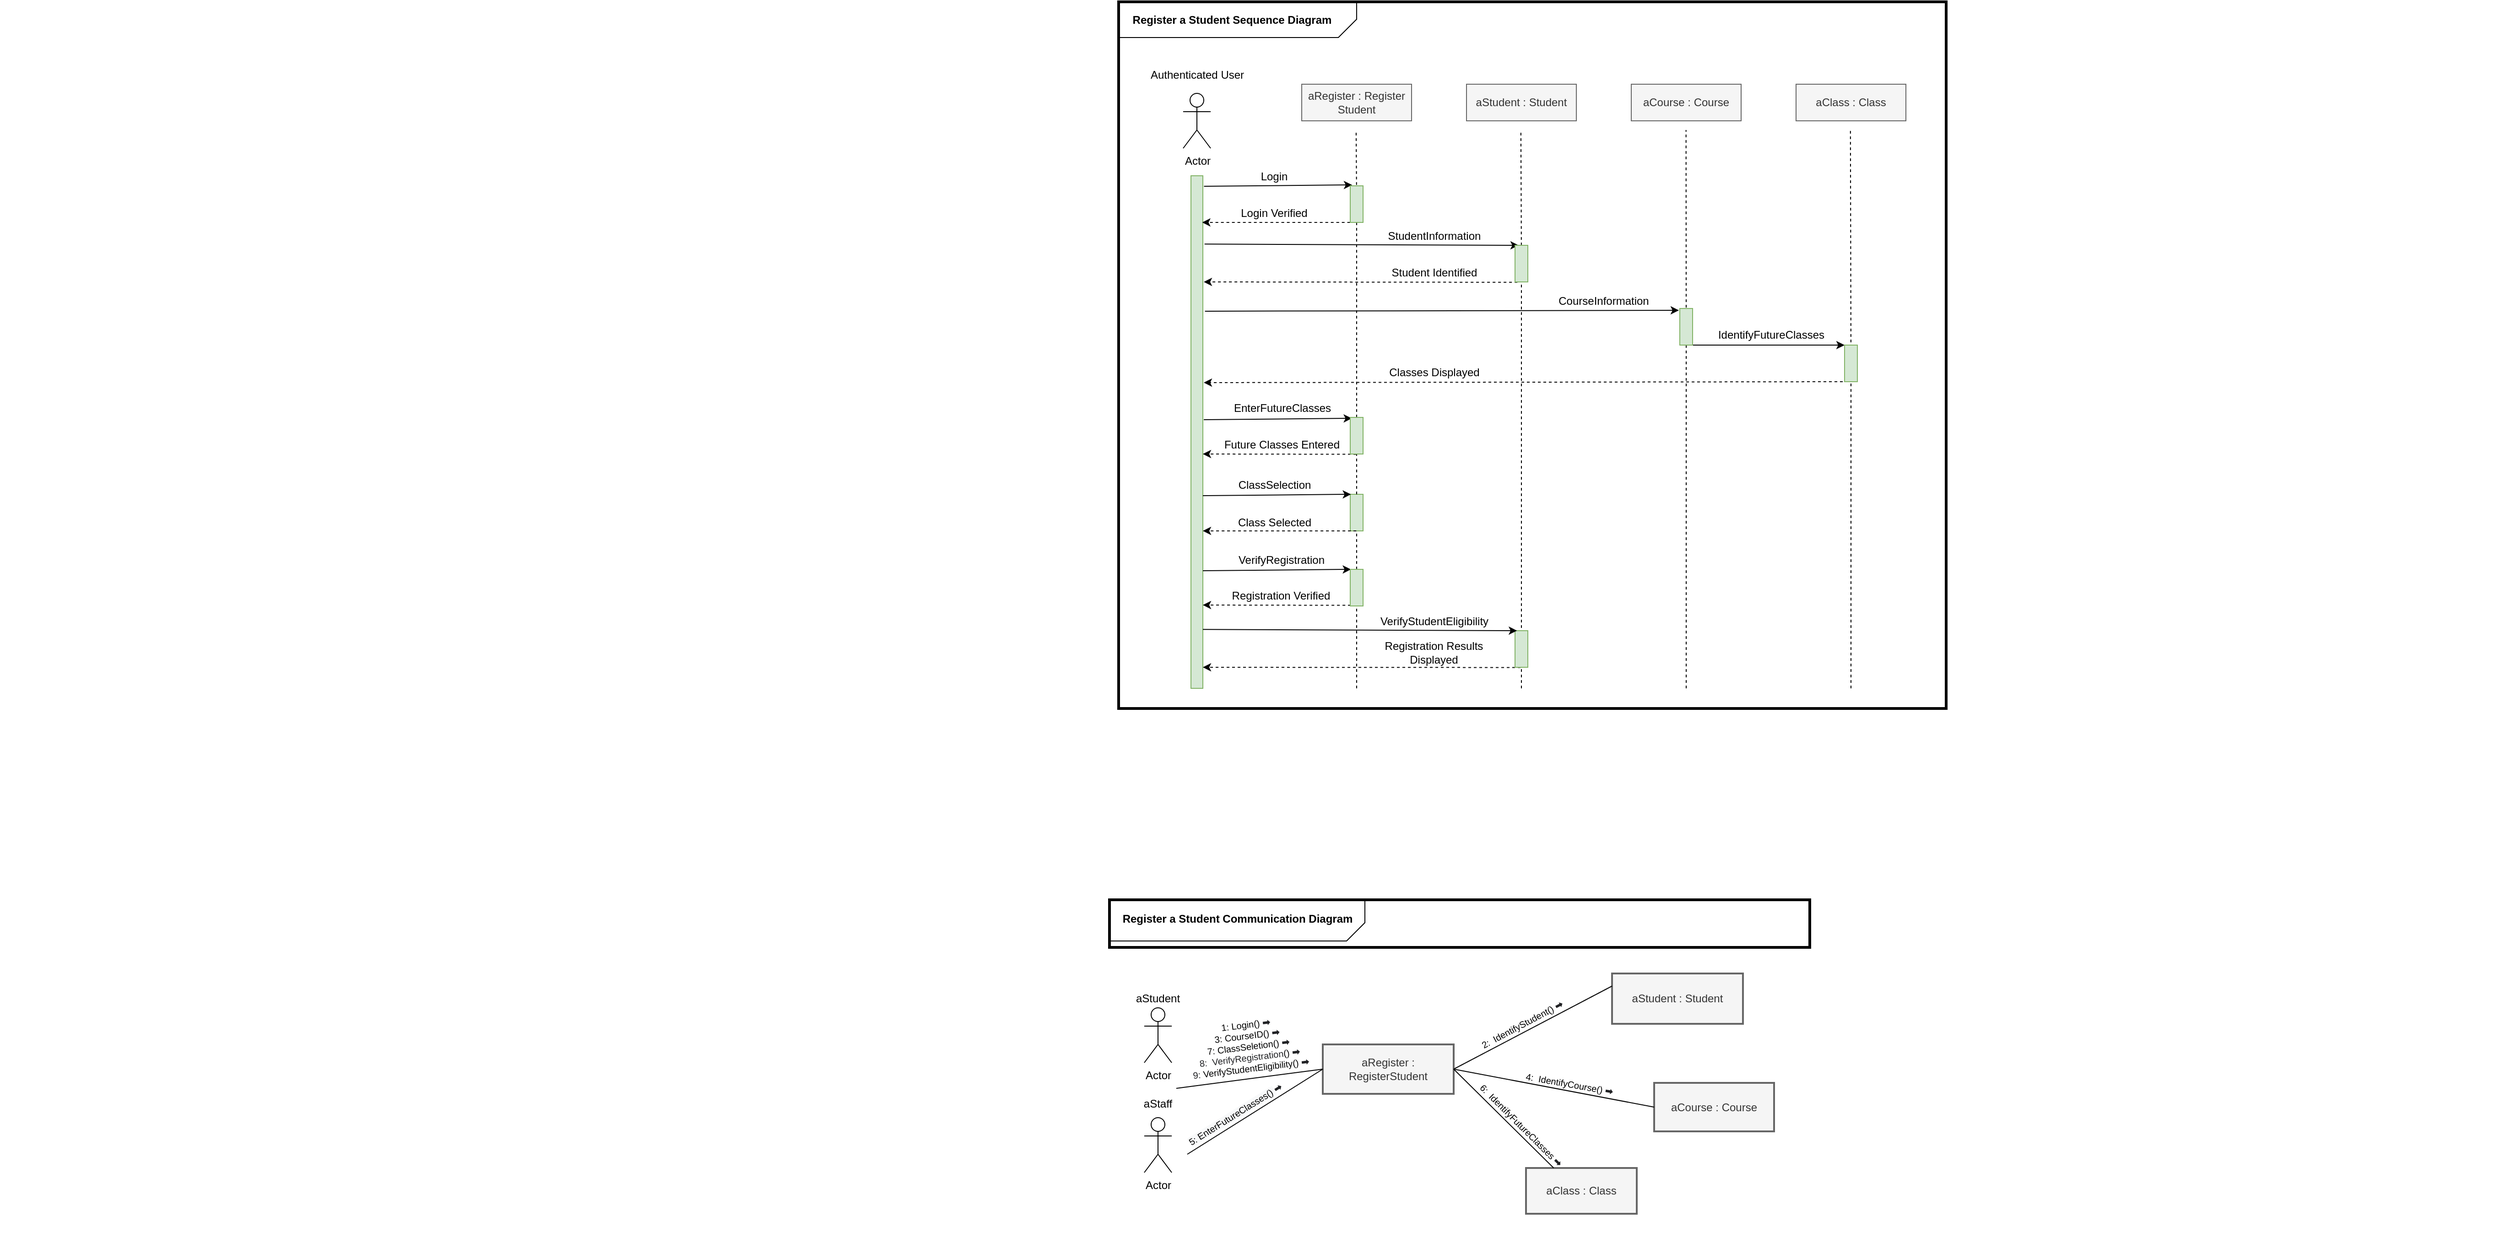 <mxfile version="14.0.1" type="github">
  <diagram id="WgGNXocE23IqrcMPY2u2" name="Page-1">
    <mxGraphModel dx="4609" dy="819" grid="0" gridSize="10" guides="1" tooltips="1" connect="1" arrows="1" fold="1" page="1" pageScale="1" pageWidth="3300" pageHeight="2339" math="0" shadow="0">
      <root>
        <mxCell id="0" />
        <mxCell id="1" parent="0" />
        <mxCell id="3fiQfD3PMQG2XW41a9uW-1" value="Actor" style="shape=umlActor;verticalLabelPosition=bottom;verticalAlign=top;html=1;outlineConnect=0;" vertex="1" parent="1">
          <mxGeometry x="290.5" y="220" width="30" height="60" as="geometry" />
        </mxCell>
        <mxCell id="3fiQfD3PMQG2XW41a9uW-2" value="Authenticated User" style="text;html=1;strokeColor=none;fillColor=none;align=center;verticalAlign=middle;whiteSpace=wrap;rounded=0;" vertex="1" parent="1">
          <mxGeometry x="226.5" y="190" width="158" height="20" as="geometry" />
        </mxCell>
        <mxCell id="3fiQfD3PMQG2XW41a9uW-3" value="aRegister : Register Student" style="rounded=0;whiteSpace=wrap;html=1;fillColor=#f5f5f5;strokeColor=#666666;fontColor=#333333;" vertex="1" parent="1">
          <mxGeometry x="420" y="210" width="120" height="40" as="geometry" />
        </mxCell>
        <mxCell id="3fiQfD3PMQG2XW41a9uW-4" value="aStudent : Student" style="rounded=0;whiteSpace=wrap;html=1;fillColor=#f5f5f5;strokeColor=#666666;fontColor=#333333;" vertex="1" parent="1">
          <mxGeometry x="600" y="210" width="120" height="40" as="geometry" />
        </mxCell>
        <mxCell id="3fiQfD3PMQG2XW41a9uW-5" value="aClass : Class" style="rounded=0;whiteSpace=wrap;html=1;fillColor=#f5f5f5;strokeColor=#666666;fontColor=#333333;" vertex="1" parent="1">
          <mxGeometry x="960" y="210" width="120" height="40" as="geometry" />
        </mxCell>
        <mxCell id="3fiQfD3PMQG2XW41a9uW-8" value="" style="endArrow=none;dashed=1;html=1;" edge="1" parent="1">
          <mxGeometry width="50" height="50" relative="1" as="geometry">
            <mxPoint x="479.882" y="320" as="sourcePoint" />
            <mxPoint x="479.41" y="260" as="targetPoint" />
          </mxGeometry>
        </mxCell>
        <mxCell id="3fiQfD3PMQG2XW41a9uW-9" value="" style="endArrow=none;dashed=1;html=1;" edge="1" parent="1">
          <mxGeometry width="50" height="50" relative="1" as="geometry">
            <mxPoint x="659.937" y="386" as="sourcePoint" />
            <mxPoint x="659.41" y="260" as="targetPoint" />
          </mxGeometry>
        </mxCell>
        <mxCell id="3fiQfD3PMQG2XW41a9uW-10" value="" style="endArrow=none;dashed=1;html=1;" edge="1" parent="1">
          <mxGeometry width="50" height="50" relative="1" as="geometry">
            <mxPoint x="839.984" y="460" as="sourcePoint" />
            <mxPoint x="839.82" y="260" as="targetPoint" />
          </mxGeometry>
        </mxCell>
        <mxCell id="3fiQfD3PMQG2XW41a9uW-11" value="aCourse : Course" style="rounded=0;whiteSpace=wrap;html=1;fillColor=#f5f5f5;strokeColor=#666666;fontColor=#333333;" vertex="1" parent="1">
          <mxGeometry x="780" y="210" width="120" height="40" as="geometry" />
        </mxCell>
        <mxCell id="3fiQfD3PMQG2XW41a9uW-12" value="" style="endArrow=none;dashed=1;html=1;" edge="1" parent="1">
          <mxGeometry width="50" height="50" relative="1" as="geometry">
            <mxPoint x="1019.959" y="498" as="sourcePoint" />
            <mxPoint x="1019.41" y="260" as="targetPoint" />
          </mxGeometry>
        </mxCell>
        <mxCell id="3fiQfD3PMQG2XW41a9uW-18" value="" style="endArrow=classic;html=1;exitX=1.024;exitY=0.024;exitDx=0;exitDy=0;exitPerimeter=0;entryX=0;entryY=0;entryDx=0;entryDy=0;" edge="1" parent="1">
          <mxGeometry width="50" height="50" relative="1" as="geometry">
            <mxPoint x="313.24" y="321.52" as="sourcePoint" />
            <mxPoint x="475" y="320" as="targetPoint" />
          </mxGeometry>
        </mxCell>
        <mxCell id="3fiQfD3PMQG2XW41a9uW-21" value="Login" style="text;html=1;strokeColor=none;fillColor=none;align=center;verticalAlign=middle;whiteSpace=wrap;rounded=0;" vertex="1" parent="1">
          <mxGeometry x="370" y="301" width="40" height="20" as="geometry" />
        </mxCell>
        <mxCell id="3fiQfD3PMQG2XW41a9uW-22" value="StudentInformation" style="text;html=1;strokeColor=none;fillColor=none;align=center;verticalAlign=middle;whiteSpace=wrap;rounded=0;" vertex="1" parent="1">
          <mxGeometry x="500" y="366" width="130" height="20" as="geometry" />
        </mxCell>
        <mxCell id="3fiQfD3PMQG2XW41a9uW-23" value="" style="endArrow=classic;html=1;exitX=1.086;exitY=0.166;exitDx=0;exitDy=0;exitPerimeter=0;" edge="1" parent="1">
          <mxGeometry width="50" height="50" relative="1" as="geometry">
            <mxPoint x="313.86" y="384.68" as="sourcePoint" />
            <mxPoint x="657" y="386" as="targetPoint" />
          </mxGeometry>
        </mxCell>
        <mxCell id="3fiQfD3PMQG2XW41a9uW-25" value="" style="endArrow=none;dashed=1;html=1;" edge="1" parent="1">
          <mxGeometry width="50" height="50" relative="1" as="geometry">
            <mxPoint x="660" y="870" as="sourcePoint" />
            <mxPoint x="660" y="410" as="targetPoint" />
          </mxGeometry>
        </mxCell>
        <mxCell id="3fiQfD3PMQG2XW41a9uW-26" value="" style="endArrow=classic;html=1;dashed=1;entryX=0.943;entryY=0.145;entryDx=0;entryDy=0;entryPerimeter=0;" edge="1" parent="1">
          <mxGeometry width="50" height="50" relative="1" as="geometry">
            <mxPoint x="655.57" y="426.4" as="sourcePoint" />
            <mxPoint x="313.0" y="426.0" as="targetPoint" />
          </mxGeometry>
        </mxCell>
        <mxCell id="3fiQfD3PMQG2XW41a9uW-27" value="Student Identified" style="text;html=1;strokeColor=none;fillColor=none;align=center;verticalAlign=middle;whiteSpace=wrap;rounded=0;" vertex="1" parent="1">
          <mxGeometry x="500" y="406" width="130" height="20" as="geometry" />
        </mxCell>
        <mxCell id="3fiQfD3PMQG2XW41a9uW-30" value="" style="endArrow=none;dashed=1;html=1;" edge="1" parent="1">
          <mxGeometry width="50" height="50" relative="1" as="geometry">
            <mxPoint x="839.325" y="480" as="sourcePoint" />
            <mxPoint x="839.325" y="480" as="targetPoint" />
          </mxGeometry>
        </mxCell>
        <mxCell id="3fiQfD3PMQG2XW41a9uW-33" value="" style="endArrow=none;dashed=1;html=1;" edge="1" parent="1">
          <mxGeometry width="50" height="50" relative="1" as="geometry">
            <mxPoint x="480" y="574" as="sourcePoint" />
            <mxPoint x="480" y="350" as="targetPoint" />
          </mxGeometry>
        </mxCell>
        <mxCell id="3fiQfD3PMQG2XW41a9uW-34" value="" style="endArrow=classic;html=1;exitX=1.229;exitY=0.296;exitDx=0;exitDy=0;exitPerimeter=0;entryX=0;entryY=0;entryDx=0;entryDy=0;" edge="1" parent="1">
          <mxGeometry width="50" height="50" relative="1" as="geometry">
            <mxPoint x="314.29" y="457.96" as="sourcePoint" />
            <mxPoint x="832" y="457.0" as="targetPoint" />
          </mxGeometry>
        </mxCell>
        <mxCell id="3fiQfD3PMQG2XW41a9uW-42" value="EnterFutureClasses" style="text;html=1;strokeColor=none;fillColor=none;align=center;verticalAlign=middle;whiteSpace=wrap;rounded=0;" vertex="1" parent="1">
          <mxGeometry x="338.5" y="554" width="120" height="20" as="geometry" />
        </mxCell>
        <mxCell id="3fiQfD3PMQG2XW41a9uW-44" value="Classes Displayed" style="text;html=1;strokeColor=none;fillColor=none;align=center;verticalAlign=middle;whiteSpace=wrap;rounded=0;" vertex="1" parent="1">
          <mxGeometry x="500" y="514" width="130" height="21" as="geometry" />
        </mxCell>
        <mxCell id="3fiQfD3PMQG2XW41a9uW-50" value="" style="endArrow=none;dashed=1;html=1;" edge="1" parent="1">
          <mxGeometry width="50" height="50" relative="1" as="geometry">
            <mxPoint x="480" y="740" as="sourcePoint" />
            <mxPoint x="480" y="679" as="targetPoint" />
          </mxGeometry>
        </mxCell>
        <mxCell id="3fiQfD3PMQG2XW41a9uW-51" value="ClassSelection" style="text;html=1;strokeColor=none;fillColor=none;align=center;verticalAlign=middle;whiteSpace=wrap;rounded=0;" vertex="1" parent="1">
          <mxGeometry x="352.5" y="638" width="75" height="20" as="geometry" />
        </mxCell>
        <mxCell id="3fiQfD3PMQG2XW41a9uW-53" value="Class Selected" style="text;html=1;strokeColor=none;fillColor=none;align=center;verticalAlign=middle;whiteSpace=wrap;rounded=0;" vertex="1" parent="1">
          <mxGeometry x="347.5" y="679" width="85" height="20" as="geometry" />
        </mxCell>
        <mxCell id="3fiQfD3PMQG2XW41a9uW-54" value="CourseInformation" style="text;html=1;strokeColor=none;fillColor=none;align=center;verticalAlign=middle;whiteSpace=wrap;rounded=0;" vertex="1" parent="1">
          <mxGeometry x="685" y="437" width="130" height="20" as="geometry" />
        </mxCell>
        <mxCell id="3fiQfD3PMQG2XW41a9uW-55" value="IdentifyFutureClasses" style="text;html=1;strokeColor=none;fillColor=none;align=center;verticalAlign=middle;whiteSpace=wrap;rounded=0;" vertex="1" parent="1">
          <mxGeometry x="868" y="474" width="130" height="20" as="geometry" />
        </mxCell>
        <mxCell id="3fiQfD3PMQG2XW41a9uW-59" value="Registration Results Displayed" style="text;html=1;strokeColor=none;fillColor=none;align=center;verticalAlign=middle;whiteSpace=wrap;rounded=0;" vertex="1" parent="1">
          <mxGeometry x="486.38" y="821" width="157.25" height="20" as="geometry" />
        </mxCell>
        <mxCell id="3fiQfD3PMQG2XW41a9uW-61" value="VerifyRegistration" style="text;html=1;strokeColor=none;fillColor=none;align=center;verticalAlign=middle;whiteSpace=wrap;rounded=0;" vertex="1" parent="1">
          <mxGeometry x="343.37" y="720" width="110.25" height="20" as="geometry" />
        </mxCell>
        <mxCell id="3fiQfD3PMQG2XW41a9uW-62" value="Register a Student Sequence Diagram" style="text;html=1;strokeColor=none;fillColor=none;align=center;verticalAlign=middle;whiteSpace=wrap;rounded=0;fontStyle=1" vertex="1" parent="1">
          <mxGeometry x="228" y="130" width="232" height="20" as="geometry" />
        </mxCell>
        <mxCell id="3fiQfD3PMQG2XW41a9uW-63" value="" style="rounded=0;whiteSpace=wrap;html=1;fillColor=none;strokeWidth=3;" vertex="1" parent="1">
          <mxGeometry x="220" y="120" width="904" height="772" as="geometry" />
        </mxCell>
        <mxCell id="3fiQfD3PMQG2XW41a9uW-64" value="" style="rounded=0;whiteSpace=wrap;html=1;fillColor=#d5e8d4;strokeColor=#82b366;" vertex="1" parent="1">
          <mxGeometry x="299" y="310" width="13" height="560" as="geometry" />
        </mxCell>
        <mxCell id="3fiQfD3PMQG2XW41a9uW-65" value="" style="verticalLabelPosition=bottom;verticalAlign=top;html=1;shape=card;whiteSpace=wrap;size=20;arcSize=12;strokeWidth=1;fillColor=none;direction=west;" vertex="1" parent="1">
          <mxGeometry x="219" y="120" width="261" height="39" as="geometry" />
        </mxCell>
        <mxCell id="3fiQfD3PMQG2XW41a9uW-70" value="Register a Student Communication Diagram" style="text;html=1;strokeColor=none;fillColor=none;align=center;verticalAlign=middle;whiteSpace=wrap;rounded=0;fontStyle=1" vertex="1" parent="1">
          <mxGeometry x="218" y="1112" width="264" height="20" as="geometry" />
        </mxCell>
        <mxCell id="3fiQfD3PMQG2XW41a9uW-71" value="Actor" style="shape=umlActor;verticalLabelPosition=bottom;verticalAlign=top;html=1;outlineConnect=0;" vertex="1" parent="1">
          <mxGeometry x="248" y="1219" width="30" height="60" as="geometry" />
        </mxCell>
        <mxCell id="3fiQfD3PMQG2XW41a9uW-72" value="Actor" style="shape=umlActor;verticalLabelPosition=bottom;verticalAlign=top;html=1;outlineConnect=0;" vertex="1" parent="1">
          <mxGeometry x="248" y="1339" width="30" height="60" as="geometry" />
        </mxCell>
        <mxCell id="3fiQfD3PMQG2XW41a9uW-73" value="aStudent" style="text;html=1;strokeColor=none;fillColor=none;align=center;verticalAlign=middle;whiteSpace=wrap;rounded=0;" vertex="1" parent="1">
          <mxGeometry x="243" y="1199" width="40" height="20" as="geometry" />
        </mxCell>
        <mxCell id="3fiQfD3PMQG2XW41a9uW-74" value="aStaff" style="text;html=1;strokeColor=none;fillColor=none;align=center;verticalAlign=middle;whiteSpace=wrap;rounded=0;" vertex="1" parent="1">
          <mxGeometry x="243" y="1314" width="40" height="20" as="geometry" />
        </mxCell>
        <mxCell id="3fiQfD3PMQG2XW41a9uW-75" value="aRegister : RegisterStudent" style="rounded=0;whiteSpace=wrap;html=1;strokeWidth=2;fillColor=#f5f5f5;strokeColor=#666666;fontColor=#333333;" vertex="1" parent="1">
          <mxGeometry x="443" y="1259" width="143" height="54" as="geometry" />
        </mxCell>
        <mxCell id="3fiQfD3PMQG2XW41a9uW-76" value="aStudent : Student" style="rounded=0;whiteSpace=wrap;html=1;strokeWidth=2;fillColor=#f5f5f5;strokeColor=#666666;fontColor=#333333;" vertex="1" parent="1">
          <mxGeometry x="759" y="1181.5" width="143" height="55" as="geometry" />
        </mxCell>
        <mxCell id="3fiQfD3PMQG2XW41a9uW-77" value="aCourse : Course" style="rounded=0;whiteSpace=wrap;html=1;strokeWidth=2;fillColor=#f5f5f5;strokeColor=#666666;fontColor=#333333;" vertex="1" parent="1">
          <mxGeometry x="805" y="1301" width="131" height="53" as="geometry" />
        </mxCell>
        <mxCell id="3fiQfD3PMQG2XW41a9uW-78" value="aClass : Class" style="rounded=0;whiteSpace=wrap;html=1;strokeWidth=2;fillColor=#f5f5f5;strokeColor=#666666;fontColor=#333333;" vertex="1" parent="1">
          <mxGeometry x="665" y="1394" width="121" height="50" as="geometry" />
        </mxCell>
        <mxCell id="3fiQfD3PMQG2XW41a9uW-79" value="" style="verticalLabelPosition=bottom;verticalAlign=top;html=1;shape=card;whiteSpace=wrap;size=20;arcSize=12;strokeWidth=1;fillColor=none;direction=west;" vertex="1" parent="1">
          <mxGeometry x="210" y="1100" width="279" height="46" as="geometry" />
        </mxCell>
        <mxCell id="3fiQfD3PMQG2XW41a9uW-80" value="" style="endArrow=none;html=1;entryX=0;entryY=0.25;entryDx=0;entryDy=0;exitX=1;exitY=0.5;exitDx=0;exitDy=0;" edge="1" parent="1" source="3fiQfD3PMQG2XW41a9uW-75" target="3fiQfD3PMQG2XW41a9uW-76">
          <mxGeometry width="50" height="50" relative="1" as="geometry">
            <mxPoint x="622" y="1159" as="sourcePoint" />
            <mxPoint x="584" y="1291" as="targetPoint" />
          </mxGeometry>
        </mxCell>
        <mxCell id="3fiQfD3PMQG2XW41a9uW-81" value="2: &amp;nbsp;IdentifyStudent()&amp;nbsp;&lt;b style=&quot;font-size: 10px ; color: rgb(32 , 33 , 36) ; font-family: &amp;#34;arial&amp;#34; , sans-serif ; text-align: left&quot;&gt;➡&lt;/b&gt;" style="text;html=1;strokeColor=none;fillColor=none;align=center;verticalAlign=middle;whiteSpace=wrap;rounded=0;rotation=332;fontSize=10;" vertex="1" parent="1">
          <mxGeometry x="600" y="1227.5" width="121" height="18" as="geometry" />
        </mxCell>
        <mxCell id="3fiQfD3PMQG2XW41a9uW-82" value="" style="endArrow=none;html=1;entryX=0;entryY=0.5;entryDx=0;entryDy=0;" edge="1" parent="1" target="3fiQfD3PMQG2XW41a9uW-75">
          <mxGeometry width="50" height="50" relative="1" as="geometry">
            <mxPoint x="283" y="1307" as="sourcePoint" />
            <mxPoint x="416" y="1259" as="targetPoint" />
          </mxGeometry>
        </mxCell>
        <mxCell id="3fiQfD3PMQG2XW41a9uW-83" value="&lt;div&gt;&lt;font style=&quot;font-size: 10px&quot;&gt;1: Login()&amp;nbsp;&lt;b style=&quot;color: rgb(32 , 33 , 36) ; font-family: &amp;#34;arial&amp;#34; , sans-serif&quot;&gt;➡&lt;/b&gt;&lt;/font&gt;&lt;/div&gt;&lt;div&gt;&lt;font style=&quot;font-size: 10px&quot;&gt;3: CourseID()&amp;nbsp;&lt;b style=&quot;color: rgb(32 , 33 , 36) ; font-family: &amp;#34;arial&amp;#34; , sans-serif&quot;&gt;➡&lt;/b&gt;&lt;/font&gt;&lt;/div&gt;&lt;div&gt;&lt;font style=&quot;font-size: 10px&quot;&gt;7: ClassSeletion()&amp;nbsp;&lt;span style=&quot;color: rgb(32 , 33 , 36) ; font-family: &amp;#34;arial&amp;#34; , sans-serif&quot;&gt;&lt;b&gt;➡&lt;/b&gt;&lt;/span&gt;&lt;/font&gt;&lt;/div&gt;&lt;font style=&quot;font-size: 10px&quot;&gt;&lt;span style=&quot;color: rgb(32 , 33 , 36) ; font-family: &amp;#34;arial&amp;#34; , sans-serif&quot;&gt;&lt;div&gt;8:&lt;b&gt; &lt;/b&gt;&amp;nbsp;&lt;font color=&quot;#202124&quot; face=&quot;arial, sans-serif&quot; style=&quot;font-size: 10px&quot;&gt;VerifyRegistration&lt;/font&gt;&lt;span style=&quot;color: rgb(0 , 0 , 0) ; font-family: &amp;#34;helvetica&amp;#34;&quot;&gt;()&amp;nbsp;&lt;/span&gt;&lt;b style=&quot;color: rgb(0 , 0 , 0) ; font-family: &amp;#34;helvetica&amp;#34;&quot;&gt;&lt;font color=&quot;#202124&quot; face=&quot;arial, sans-serif&quot; style=&quot;font-size: 10px&quot;&gt;➡&lt;/font&gt;&lt;/b&gt;&lt;/div&gt;&lt;/span&gt;&lt;b&gt;&lt;div&gt;&lt;div&gt;&lt;b&gt;&lt;div style=&quot;display: inline&quot;&gt;&lt;span style=&quot;font-weight: normal&quot;&gt;&lt;font color=&quot;#202124&quot; face=&quot;arial, sans-serif&quot; style=&quot;font-size: 10px&quot;&gt;9:&amp;nbsp;&lt;/font&gt;&lt;/span&gt;&lt;span style=&quot;font-weight: normal&quot;&gt;VerifyStudentEligibility&lt;/span&gt;&lt;b&gt;&lt;div style=&quot;display: inline&quot;&gt;&lt;span style=&quot;font-family: &amp;#34;helvetica&amp;#34; ; font-weight: normal&quot;&gt;()&amp;nbsp;&lt;/span&gt;&lt;b style=&quot;color: rgb(32 , 33 , 36) ; font-family: &amp;#34;arial&amp;#34; , sans-serif&quot;&gt;➡&lt;/b&gt;&lt;/div&gt;&lt;/b&gt;&lt;/div&gt;&lt;/b&gt;&lt;/div&gt;&lt;/div&gt;&lt;/b&gt;&lt;span style=&quot;color: rgba(0 , 0 , 0 , 0) ; font-family: monospace&quot;&gt;&lt;div&gt;%3CmxGraphModel%3E%3Croot%3E%3CmxCell%20id%3D%220%22%2F%3E%3CmxCell%20id%3D%221%22%20parent%3D%220%22%2F%3E%3CmxCell%20id%3D%222%22%20value%3D%222%3A%20%26amp%3Bnbsp%3BIdentifyStudent%26amp%3Bnbsp%3B%26lt%3Bb%20style%3D%26quot%3Bfont-size%3A%2010px%3B%20color%3A%20rgb(32%2C%2033%2C%2036)%3B%20font-family%3A%20arial%2C%20sans-serif%3B%20text-align%3A%20left%3B%26quot%3B%26gt%3B%E2%9E%A1%26lt%3B%2Fb%26gt%3B%22%20style%3D%22text%3Bhtml%3D1%3BstrokeColor%3Dnone%3BfillColor%3Dnone%3Balign%3Dcenter%3BverticalAlign%3Dmiddle%3BwhiteSpace%3Dwrap%3Brounded%3D0%3Brotation%3D12%3BfontSize%3D10%3B%22%20vertex%3D%221%22%20parent%3D%221%22%3E%3CmxGeometry%20x%3D%221749%22%20y%3D%22143%22%20width%3D%22121%22%20height%3D%2220%22%20as%3D%22geometry%22%2F%3E%3C%2FmxCell%3E%3C%2Froot%3E%3C%2FmxGraphModel%3E&lt;/div&gt;&lt;/span&gt;&lt;/font&gt;" style="text;html=1;strokeColor=none;fillColor=none;align=center;verticalAlign=middle;whiteSpace=wrap;rounded=0;rotation=353;fontSize=10;" vertex="1" parent="1">
          <mxGeometry x="283" y="1246.19" width="160" height="52.81" as="geometry" />
        </mxCell>
        <mxCell id="3fiQfD3PMQG2XW41a9uW-84" value="" style="endArrow=none;html=1;fontSize=10;entryX=1;entryY=0.5;entryDx=0;entryDy=0;exitX=0.25;exitY=0;exitDx=0;exitDy=0;" edge="1" parent="1" source="3fiQfD3PMQG2XW41a9uW-78" target="3fiQfD3PMQG2XW41a9uW-75">
          <mxGeometry width="50" height="50" relative="1" as="geometry">
            <mxPoint x="534" y="1341" as="sourcePoint" />
            <mxPoint x="584" y="1291" as="targetPoint" />
          </mxGeometry>
        </mxCell>
        <mxCell id="3fiQfD3PMQG2XW41a9uW-85" value="6: &amp;nbsp;IdentifyFutureClasses&amp;nbsp;&lt;b style=&quot;font-size: 10px ; color: rgb(32 , 33 , 36) ; font-family: &amp;#34;arial&amp;#34; , sans-serif ; text-align: left&quot;&gt;➡&lt;/b&gt;" style="text;html=1;strokeColor=none;fillColor=none;align=center;verticalAlign=middle;whiteSpace=wrap;rounded=0;rotation=45;fontSize=10;" vertex="1" parent="1">
          <mxGeometry x="590.5" y="1337" width="138" height="20" as="geometry" />
        </mxCell>
        <mxCell id="3fiQfD3PMQG2XW41a9uW-86" value="4: &amp;nbsp;IdentifyCourse()&amp;nbsp;&lt;b style=&quot;font-size: 10px ; color: rgb(32 , 33 , 36) ; font-family: &amp;#34;arial&amp;#34; , sans-serif ; text-align: left&quot;&gt;➡&lt;/b&gt;" style="text;html=1;strokeColor=none;fillColor=none;align=center;verticalAlign=middle;whiteSpace=wrap;rounded=0;rotation=10;fontSize=10;" vertex="1" parent="1">
          <mxGeometry x="652" y="1292" width="121" height="20" as="geometry" />
        </mxCell>
        <mxCell id="3fiQfD3PMQG2XW41a9uW-87" value="" style="endArrow=none;html=1;fontSize=10;exitX=1;exitY=0.5;exitDx=0;exitDy=0;entryX=0;entryY=0.5;entryDx=0;entryDy=0;" edge="1" parent="1" source="3fiQfD3PMQG2XW41a9uW-75" target="3fiQfD3PMQG2XW41a9uW-77">
          <mxGeometry width="50" height="50" relative="1" as="geometry">
            <mxPoint x="589.0" y="1220" as="sourcePoint" />
            <mxPoint x="814.5" y="1274" as="targetPoint" />
          </mxGeometry>
        </mxCell>
        <mxCell id="3fiQfD3PMQG2XW41a9uW-88" value="" style="endArrow=none;html=1;fontSize=10;entryX=0;entryY=0.5;entryDx=0;entryDy=0;" edge="1" parent="1" target="3fiQfD3PMQG2XW41a9uW-75">
          <mxGeometry width="50" height="50" relative="1" as="geometry">
            <mxPoint x="295" y="1379" as="sourcePoint" />
            <mxPoint x="413" y="1294" as="targetPoint" />
          </mxGeometry>
        </mxCell>
        <mxCell id="3fiQfD3PMQG2XW41a9uW-89" value="&lt;span style=&quot;color: rgb(0, 0, 0); font-family: helvetica; font-size: 10px; font-style: normal; font-weight: normal; letter-spacing: normal; text-align: center; text-indent: 0px; text-transform: none; word-spacing: 0px; background-color: rgb(248, 249, 250); text-decoration: none; display: inline; float: none;&quot;&gt;5: EnterFutureClasses()&amp;nbsp;&lt;/span&gt;&lt;b style=&quot;font-size: 10px; font-style: normal; letter-spacing: normal; text-indent: 0px; text-transform: none; word-spacing: 0px; text-decoration: none; color: rgb(32, 33, 36); font-family: arial, sans-serif; text-align: left;&quot;&gt;➡&lt;/b&gt;" style="text;whiteSpace=wrap;html=1;fontSize=10;rotation=328;" vertex="1" parent="1">
          <mxGeometry x="286" y="1322" width="127.26" height="23.09" as="geometry" />
        </mxCell>
        <mxCell id="3fiQfD3PMQG2XW41a9uW-90" value="" style="rounded=0;whiteSpace=wrap;html=1;strokeWidth=3;fontSize=10;fillColor=none;" vertex="1" parent="1">
          <mxGeometry x="210" y="1101" width="765" height="52" as="geometry" />
        </mxCell>
        <mxCell id="3fiQfD3PMQG2XW41a9uW-93" value="" style="endArrow=classic;html=1;dashed=1;entryX=0.943;entryY=0.145;entryDx=0;entryDy=0;entryPerimeter=0;" edge="1" parent="1">
          <mxGeometry width="50" height="50" relative="1" as="geometry">
            <mxPoint x="478.82" y="361" as="sourcePoint" />
            <mxPoint x="311.25" y="361.0" as="targetPoint" />
          </mxGeometry>
        </mxCell>
        <mxCell id="3fiQfD3PMQG2XW41a9uW-94" value="Login Verified" style="text;html=1;strokeColor=none;fillColor=none;align=center;verticalAlign=middle;whiteSpace=wrap;rounded=0;" vertex="1" parent="1">
          <mxGeometry x="340" y="341" width="100" height="20" as="geometry" />
        </mxCell>
        <mxCell id="3fiQfD3PMQG2XW41a9uW-99" value="" style="endArrow=classic;html=1;dashed=1;entryX=1.229;entryY=0.69;entryDx=0;entryDy=0;entryPerimeter=0;" edge="1" parent="1">
          <mxGeometry width="50" height="50" relative="1" as="geometry">
            <mxPoint x="659" y="847.23" as="sourcePoint" />
            <mxPoint x="312.0" y="847.0" as="targetPoint" />
          </mxGeometry>
        </mxCell>
        <mxCell id="3fiQfD3PMQG2XW41a9uW-104" value="VerifyStudentEligibility" style="text;html=1;strokeColor=none;fillColor=none;align=center;verticalAlign=middle;whiteSpace=wrap;rounded=0;" vertex="1" parent="1">
          <mxGeometry x="500" y="787" width="130" height="20" as="geometry" />
        </mxCell>
        <mxCell id="3fiQfD3PMQG2XW41a9uW-120" value="" style="endArrow=none;dashed=1;html=1;entryX=0.5;entryY=1;entryDx=0;entryDy=0;" edge="1" parent="1">
          <mxGeometry width="50" height="50" relative="1" as="geometry">
            <mxPoint x="840" y="870" as="sourcePoint" />
            <mxPoint x="840" y="490" as="targetPoint" />
          </mxGeometry>
        </mxCell>
        <mxCell id="3fiQfD3PMQG2XW41a9uW-132" value="" style="endArrow=classic;html=1;dashed=1;" edge="1" parent="1">
          <mxGeometry width="50" height="50" relative="1" as="geometry">
            <mxPoint x="1011" y="535" as="sourcePoint" />
            <mxPoint x="313" y="536" as="targetPoint" />
          </mxGeometry>
        </mxCell>
        <mxCell id="3fiQfD3PMQG2XW41a9uW-134" value="" style="endArrow=none;dashed=1;html=1;" edge="1" parent="1">
          <mxGeometry width="50" height="50" relative="1" as="geometry">
            <mxPoint x="1020" y="870" as="sourcePoint" />
            <mxPoint x="1020" y="534.0" as="targetPoint" />
          </mxGeometry>
        </mxCell>
        <mxCell id="3fiQfD3PMQG2XW41a9uW-139" value="" style="endArrow=classic;html=1;exitX=1;exitY=1;exitDx=0;exitDy=0;" edge="1" parent="1">
          <mxGeometry width="50" height="50" relative="1" as="geometry">
            <mxPoint x="847" y="495.0" as="sourcePoint" />
            <mxPoint x="1013" y="495" as="targetPoint" />
          </mxGeometry>
        </mxCell>
        <mxCell id="3fiQfD3PMQG2XW41a9uW-140" value="" style="rounded=0;whiteSpace=wrap;html=1;fillColor=#d5e8d4;strokeColor=#82b366;" vertex="1" parent="1">
          <mxGeometry x="833" y="455" width="14" height="40" as="geometry" />
        </mxCell>
        <mxCell id="3fiQfD3PMQG2XW41a9uW-141" value="" style="rounded=0;whiteSpace=wrap;html=1;fillColor=#d5e8d4;strokeColor=#82b366;" vertex="1" parent="1">
          <mxGeometry x="1013" y="495" width="14" height="40" as="geometry" />
        </mxCell>
        <mxCell id="3fiQfD3PMQG2XW41a9uW-142" value="" style="rounded=0;whiteSpace=wrap;html=1;fillColor=#d5e8d4;strokeColor=#82b366;" vertex="1" parent="1">
          <mxGeometry x="653" y="386" width="14" height="40" as="geometry" />
        </mxCell>
        <mxCell id="3fiQfD3PMQG2XW41a9uW-144" value="" style="rounded=0;whiteSpace=wrap;html=1;fillColor=#d5e8d4;strokeColor=#82b366;" vertex="1" parent="1">
          <mxGeometry x="473" y="321" width="14" height="40" as="geometry" />
        </mxCell>
        <mxCell id="3fiQfD3PMQG2XW41a9uW-149" value="" style="endArrow=classic;html=1;exitX=1.024;exitY=0.024;exitDx=0;exitDy=0;exitPerimeter=0;entryX=0;entryY=0;entryDx=0;entryDy=0;" edge="1" parent="1">
          <mxGeometry width="50" height="50" relative="1" as="geometry">
            <mxPoint x="313.0" y="576.52" as="sourcePoint" />
            <mxPoint x="474.76" y="575" as="targetPoint" />
          </mxGeometry>
        </mxCell>
        <mxCell id="3fiQfD3PMQG2XW41a9uW-151" value="" style="rounded=0;whiteSpace=wrap;html=1;fillColor=#d5e8d4;strokeColor=#82b366;" vertex="1" parent="1">
          <mxGeometry x="473" y="658" width="14" height="40" as="geometry" />
        </mxCell>
        <mxCell id="3fiQfD3PMQG2XW41a9uW-156" value="" style="endArrow=none;dashed=1;html=1;" edge="1" parent="1">
          <mxGeometry width="50" height="50" relative="1" as="geometry">
            <mxPoint x="480" y="870" as="sourcePoint" />
            <mxPoint x="480" y="780" as="targetPoint" />
          </mxGeometry>
        </mxCell>
        <mxCell id="3fiQfD3PMQG2XW41a9uW-157" value="" style="endArrow=none;dashed=1;html=1;exitX=0.5;exitY=0;exitDx=0;exitDy=0;" edge="1" parent="1" source="3fiQfD3PMQG2XW41a9uW-151">
          <mxGeometry width="50" height="50" relative="1" as="geometry">
            <mxPoint x="480" y="650" as="sourcePoint" />
            <mxPoint x="480" y="614" as="targetPoint" />
          </mxGeometry>
        </mxCell>
        <mxCell id="3fiQfD3PMQG2XW41a9uW-159" value="Future Classes Entered" style="text;html=1;strokeColor=none;fillColor=none;align=center;verticalAlign=middle;whiteSpace=wrap;rounded=0;" vertex="1" parent="1">
          <mxGeometry x="330" y="594" width="137" height="20" as="geometry" />
        </mxCell>
        <mxCell id="3fiQfD3PMQG2XW41a9uW-165" value="" style="endArrow=classic;html=1;exitX=1.024;exitY=0.024;exitDx=0;exitDy=0;exitPerimeter=0;entryX=0;entryY=0;entryDx=0;entryDy=0;" edge="1" parent="1">
          <mxGeometry width="50" height="50" relative="1" as="geometry">
            <mxPoint x="312" y="659.52" as="sourcePoint" />
            <mxPoint x="473.76" y="658" as="targetPoint" />
          </mxGeometry>
        </mxCell>
        <mxCell id="3fiQfD3PMQG2XW41a9uW-166" value="" style="endArrow=classic;html=1;exitX=1.024;exitY=0.024;exitDx=0;exitDy=0;exitPerimeter=0;entryX=0;entryY=0;entryDx=0;entryDy=0;" edge="1" parent="1">
          <mxGeometry width="50" height="50" relative="1" as="geometry">
            <mxPoint x="312" y="741.52" as="sourcePoint" />
            <mxPoint x="473.76" y="740" as="targetPoint" />
          </mxGeometry>
        </mxCell>
        <mxCell id="3fiQfD3PMQG2XW41a9uW-167" value="" style="endArrow=classic;html=1;dashed=1;entryX=0.943;entryY=0.916;entryDx=0;entryDy=0;entryPerimeter=0;" edge="1" parent="1">
          <mxGeometry width="50" height="50" relative="1" as="geometry">
            <mxPoint x="479.57" y="614.32" as="sourcePoint" />
            <mxPoint x="312" y="614" as="targetPoint" />
          </mxGeometry>
        </mxCell>
        <mxCell id="3fiQfD3PMQG2XW41a9uW-168" value="" style="rounded=0;whiteSpace=wrap;html=1;fillColor=#d5e8d4;strokeColor=#82b366;" vertex="1" parent="1">
          <mxGeometry x="473" y="574" width="14" height="40" as="geometry" />
        </mxCell>
        <mxCell id="3fiQfD3PMQG2XW41a9uW-173" value="" style="endArrow=classic;html=1;dashed=1;entryX=0.943;entryY=0.916;entryDx=0;entryDy=0;entryPerimeter=0;" edge="1" parent="1">
          <mxGeometry width="50" height="50" relative="1" as="geometry">
            <mxPoint x="479.57" y="779.32" as="sourcePoint" />
            <mxPoint x="312" y="779" as="targetPoint" />
          </mxGeometry>
        </mxCell>
        <mxCell id="3fiQfD3PMQG2XW41a9uW-174" value="" style="rounded=0;whiteSpace=wrap;html=1;fillColor=#d5e8d4;strokeColor=#82b366;" vertex="1" parent="1">
          <mxGeometry x="473" y="740" width="14" height="40" as="geometry" />
        </mxCell>
        <mxCell id="3fiQfD3PMQG2XW41a9uW-175" value="Registration Verified" style="text;html=1;strokeColor=none;fillColor=none;align=center;verticalAlign=middle;whiteSpace=wrap;rounded=0;" vertex="1" parent="1">
          <mxGeometry x="341" y="759" width="112.62" height="20" as="geometry" />
        </mxCell>
        <mxCell id="3fiQfD3PMQG2XW41a9uW-176" value="" style="rounded=0;whiteSpace=wrap;html=1;fillColor=#d5e8d4;strokeColor=#82b366;" vertex="1" parent="1">
          <mxGeometry x="653" y="807" width="14" height="40" as="geometry" />
        </mxCell>
        <mxCell id="3fiQfD3PMQG2XW41a9uW-179" value="" style="endArrow=classic;html=1;exitX=1.086;exitY=0.166;exitDx=0;exitDy=0;exitPerimeter=0;" edge="1" parent="1">
          <mxGeometry width="50" height="50" relative="1" as="geometry">
            <mxPoint x="312.0" y="805.68" as="sourcePoint" />
            <mxPoint x="655.14" y="807" as="targetPoint" />
          </mxGeometry>
        </mxCell>
        <mxCell id="3fiQfD3PMQG2XW41a9uW-180" value="" style="endArrow=classic;html=1;dashed=1;entryX=0.943;entryY=0.145;entryDx=0;entryDy=0;entryPerimeter=0;" edge="1" parent="1">
          <mxGeometry width="50" height="50" relative="1" as="geometry">
            <mxPoint x="479.57" y="698" as="sourcePoint" />
            <mxPoint x="312" y="698.0" as="targetPoint" />
          </mxGeometry>
        </mxCell>
      </root>
    </mxGraphModel>
  </diagram>
</mxfile>
